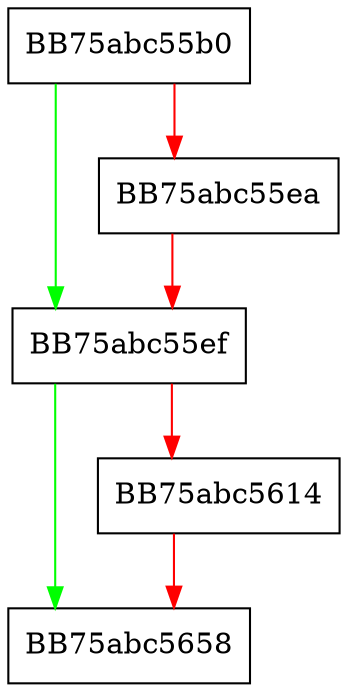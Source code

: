 digraph eIL64_load_selector {
  node [shape="box"];
  graph [splines=ortho];
  BB75abc55b0 -> BB75abc55ef [color="green"];
  BB75abc55b0 -> BB75abc55ea [color="red"];
  BB75abc55ea -> BB75abc55ef [color="red"];
  BB75abc55ef -> BB75abc5658 [color="green"];
  BB75abc55ef -> BB75abc5614 [color="red"];
  BB75abc5614 -> BB75abc5658 [color="red"];
}